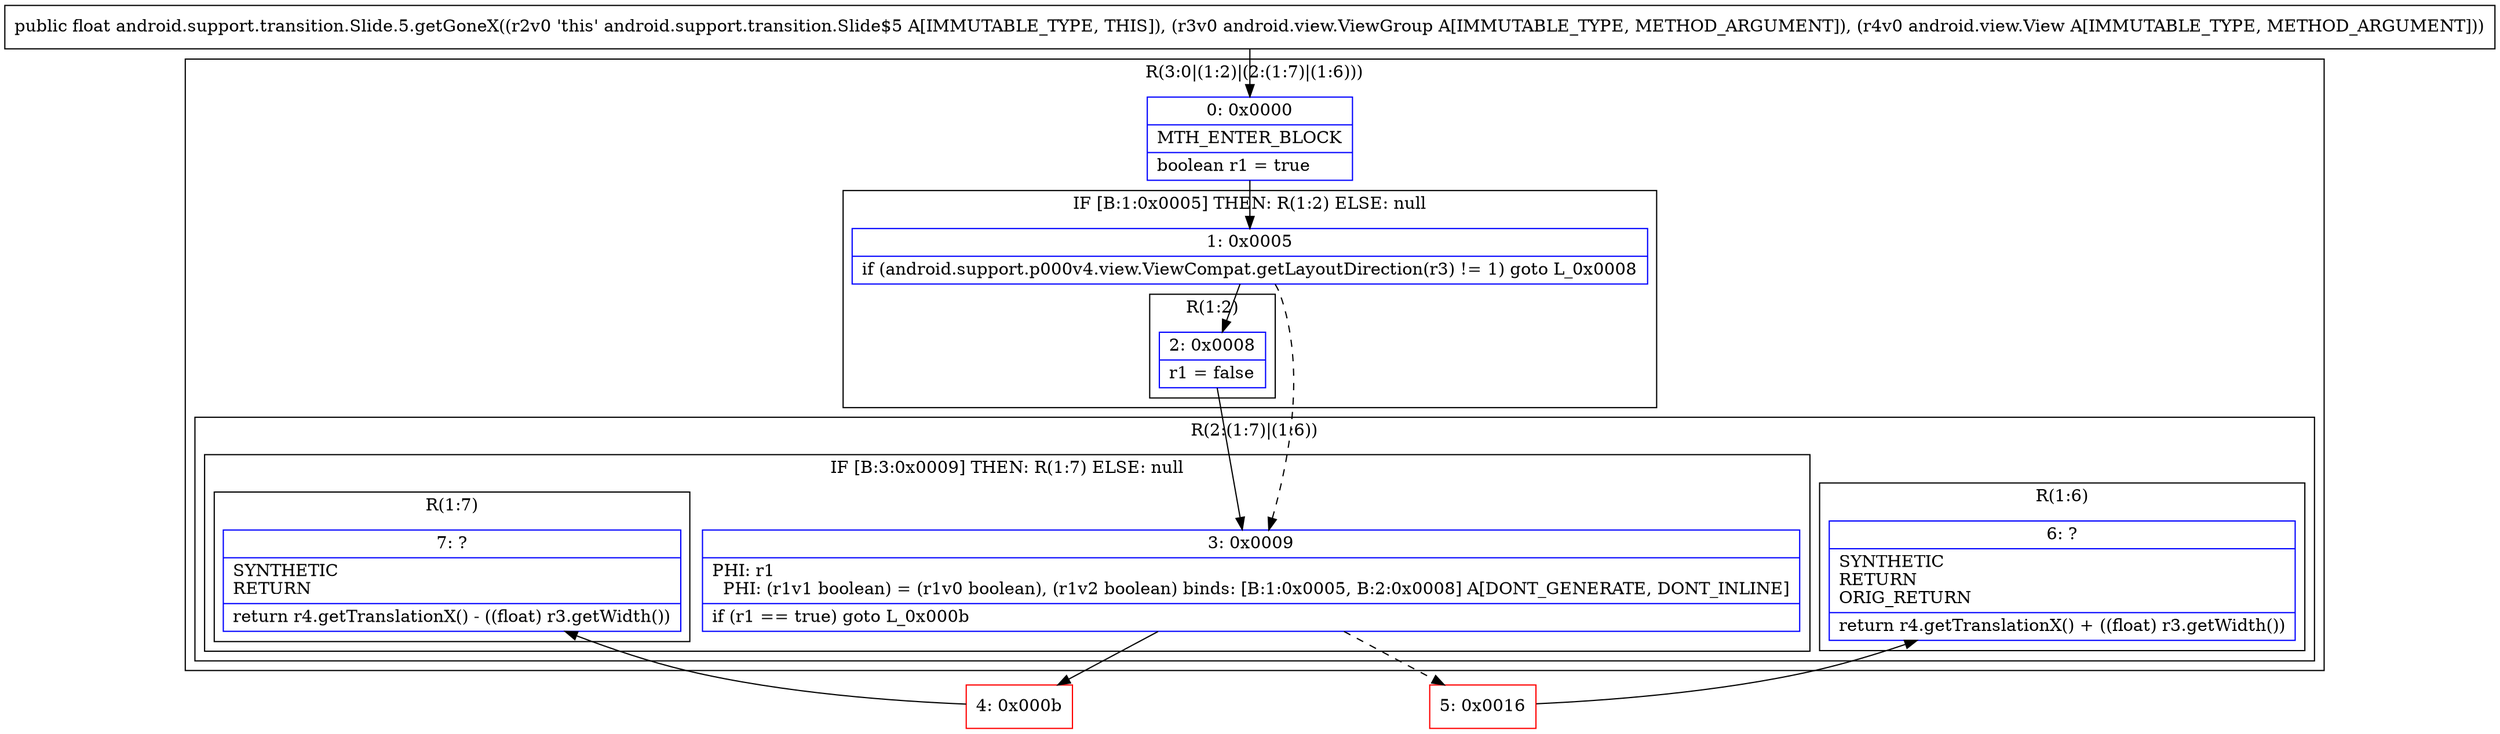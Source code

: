 digraph "CFG forandroid.support.transition.Slide.5.getGoneX(Landroid\/view\/ViewGroup;Landroid\/view\/View;)F" {
subgraph cluster_Region_1862375181 {
label = "R(3:0|(1:2)|(2:(1:7)|(1:6)))";
node [shape=record,color=blue];
Node_0 [shape=record,label="{0\:\ 0x0000|MTH_ENTER_BLOCK\l|boolean r1 = true\l}"];
subgraph cluster_IfRegion_1865219589 {
label = "IF [B:1:0x0005] THEN: R(1:2) ELSE: null";
node [shape=record,color=blue];
Node_1 [shape=record,label="{1\:\ 0x0005|if (android.support.p000v4.view.ViewCompat.getLayoutDirection(r3) != 1) goto L_0x0008\l}"];
subgraph cluster_Region_593832665 {
label = "R(1:2)";
node [shape=record,color=blue];
Node_2 [shape=record,label="{2\:\ 0x0008|r1 = false\l}"];
}
}
subgraph cluster_Region_1634988642 {
label = "R(2:(1:7)|(1:6))";
node [shape=record,color=blue];
subgraph cluster_IfRegion_124710262 {
label = "IF [B:3:0x0009] THEN: R(1:7) ELSE: null";
node [shape=record,color=blue];
Node_3 [shape=record,label="{3\:\ 0x0009|PHI: r1 \l  PHI: (r1v1 boolean) = (r1v0 boolean), (r1v2 boolean) binds: [B:1:0x0005, B:2:0x0008] A[DONT_GENERATE, DONT_INLINE]\l|if (r1 == true) goto L_0x000b\l}"];
subgraph cluster_Region_474163038 {
label = "R(1:7)";
node [shape=record,color=blue];
Node_7 [shape=record,label="{7\:\ ?|SYNTHETIC\lRETURN\l|return r4.getTranslationX() \- ((float) r3.getWidth())\l}"];
}
}
subgraph cluster_Region_1692307142 {
label = "R(1:6)";
node [shape=record,color=blue];
Node_6 [shape=record,label="{6\:\ ?|SYNTHETIC\lRETURN\lORIG_RETURN\l|return r4.getTranslationX() + ((float) r3.getWidth())\l}"];
}
}
}
Node_4 [shape=record,color=red,label="{4\:\ 0x000b}"];
Node_5 [shape=record,color=red,label="{5\:\ 0x0016}"];
MethodNode[shape=record,label="{public float android.support.transition.Slide.5.getGoneX((r2v0 'this' android.support.transition.Slide$5 A[IMMUTABLE_TYPE, THIS]), (r3v0 android.view.ViewGroup A[IMMUTABLE_TYPE, METHOD_ARGUMENT]), (r4v0 android.view.View A[IMMUTABLE_TYPE, METHOD_ARGUMENT])) }"];
MethodNode -> Node_0;
Node_0 -> Node_1;
Node_1 -> Node_2;
Node_1 -> Node_3[style=dashed];
Node_2 -> Node_3;
Node_3 -> Node_4;
Node_3 -> Node_5[style=dashed];
Node_4 -> Node_7;
Node_5 -> Node_6;
}

